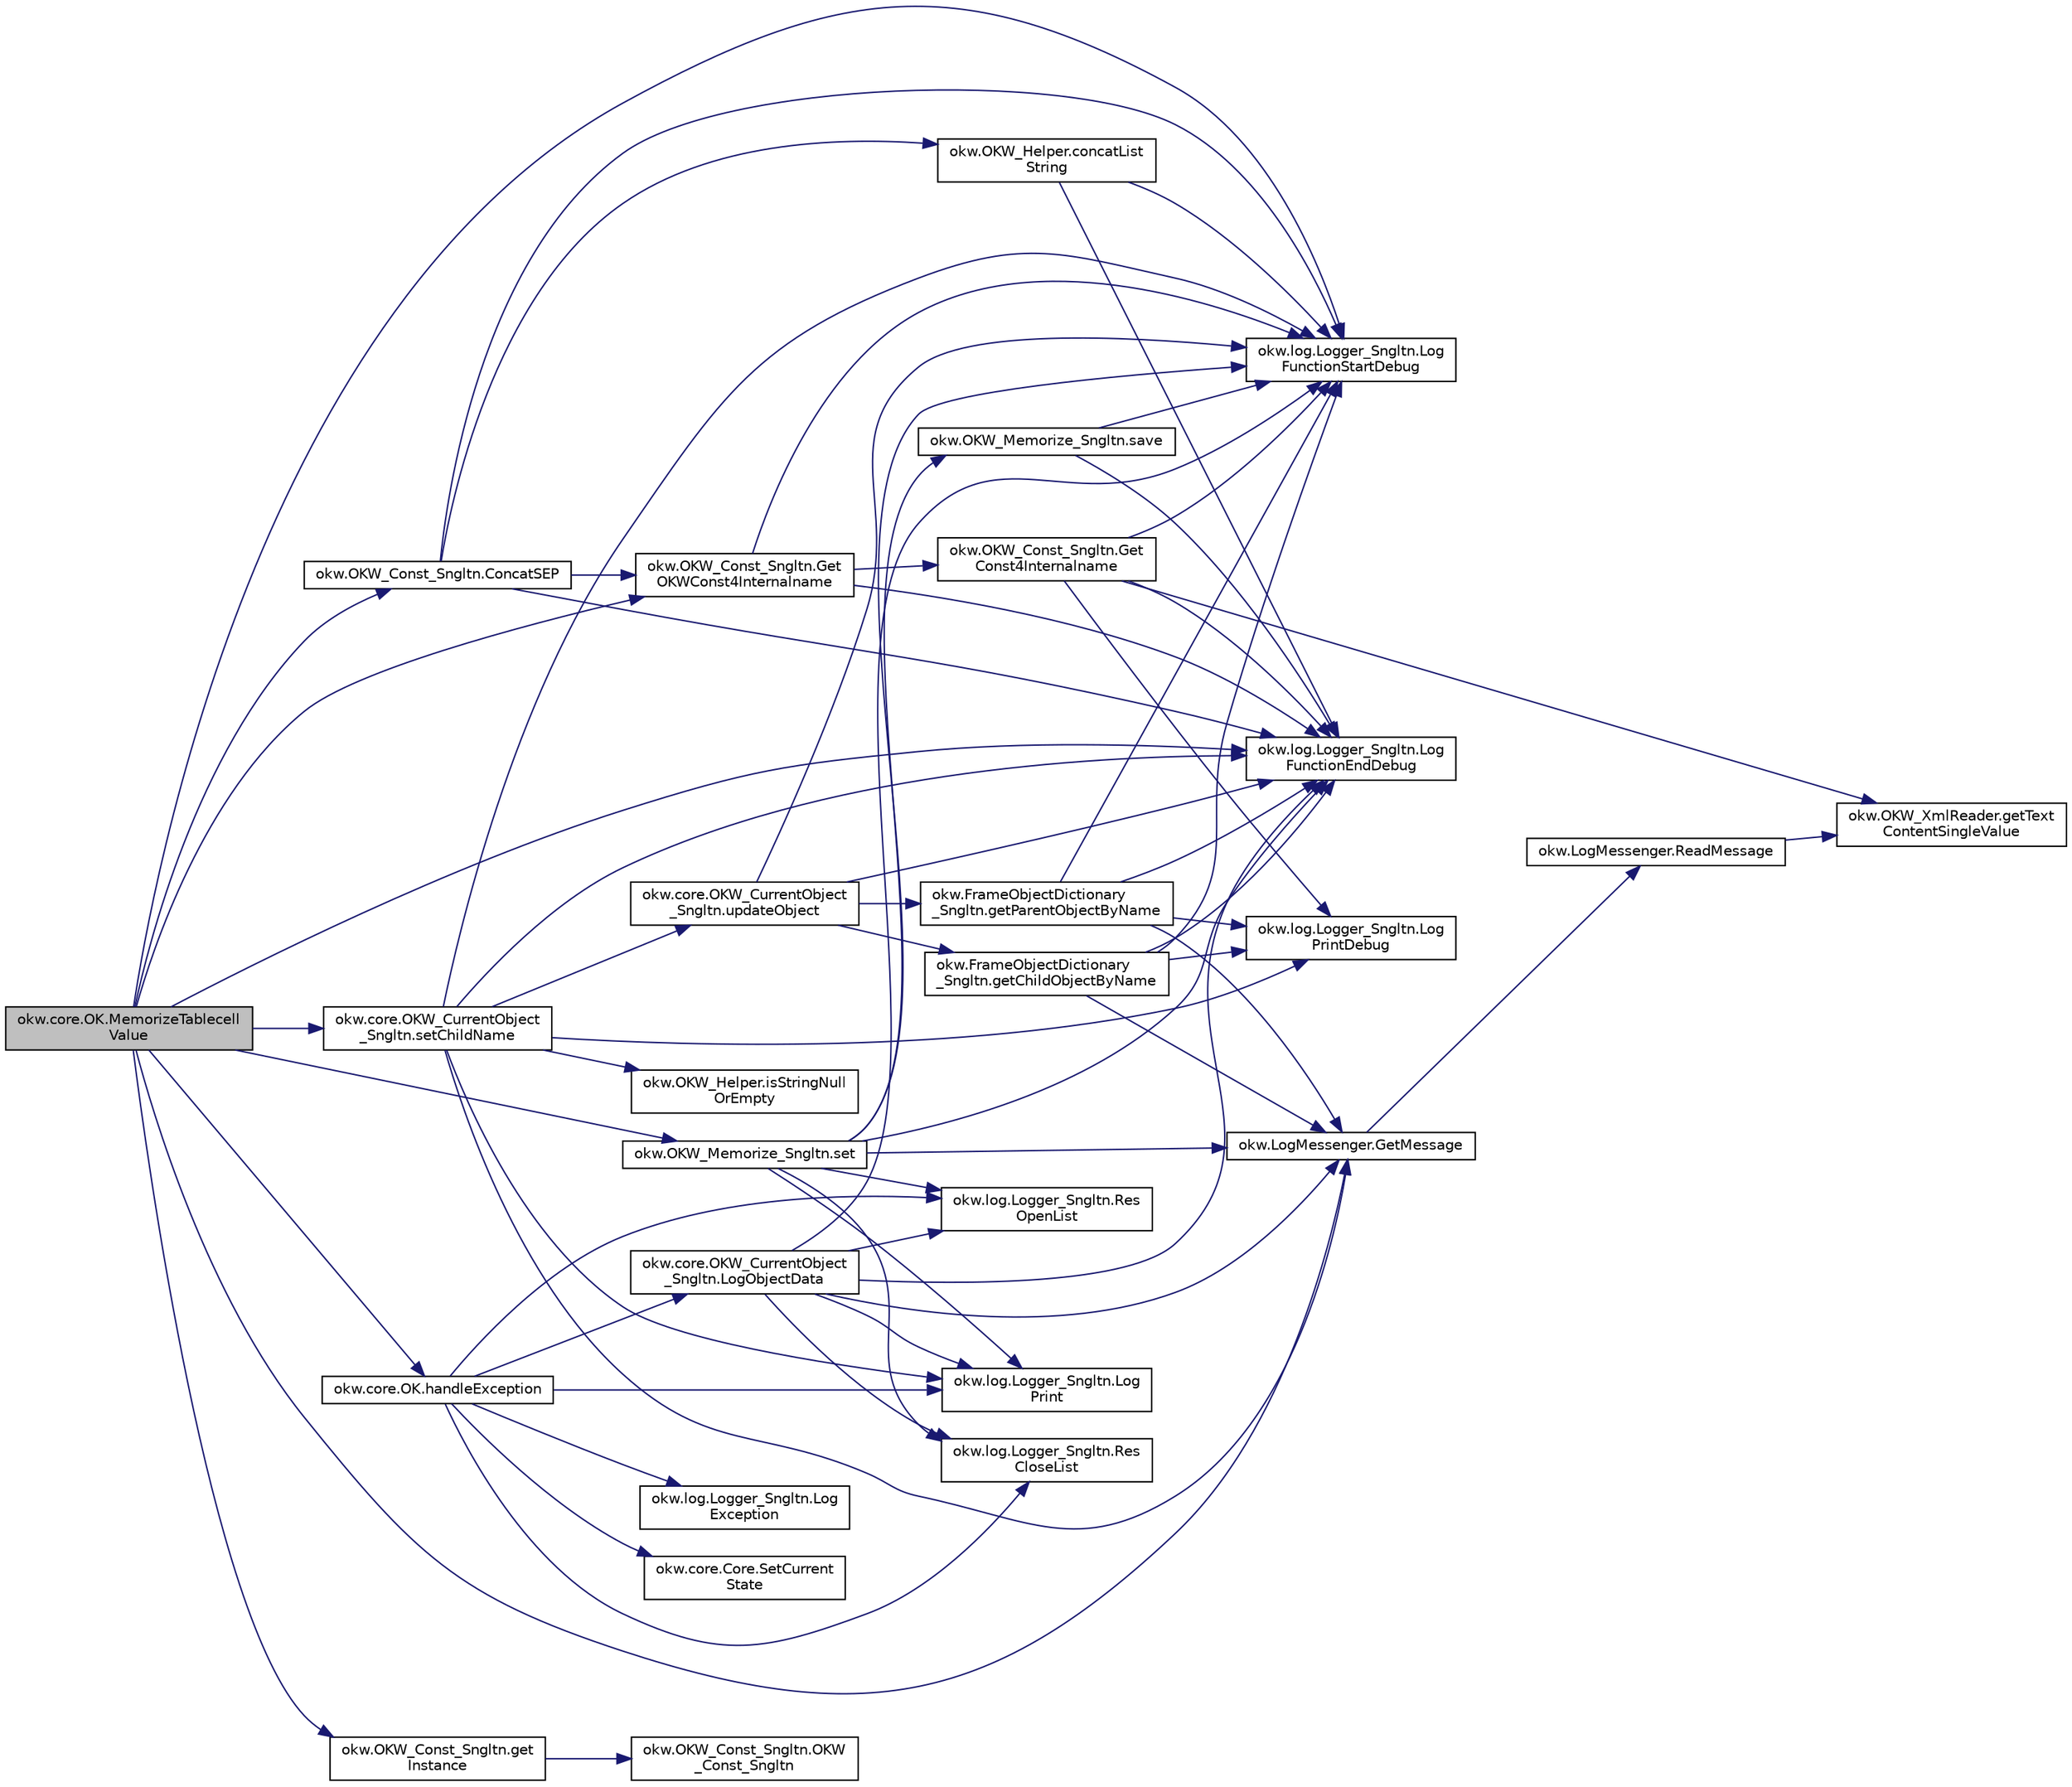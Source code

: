 digraph "okw.core.OK.MemorizeTablecellValue"
{
 // INTERACTIVE_SVG=YES
 // LATEX_PDF_SIZE
  edge [fontname="Helvetica",fontsize="10",labelfontname="Helvetica",labelfontsize="10"];
  node [fontname="Helvetica",fontsize="10",shape=record];
  rankdir="LR";
  Node586 [label="okw.core.OK.MemorizeTablecell\lValue",height=0.2,width=0.4,color="black", fillcolor="grey75", style="filled", fontcolor="black",tooltip="Merkt sich den Wert der gegebenen Zelle in der Tabelle. throws Exception"];
  Node586 -> Node587 [color="midnightblue",fontsize="10",style="solid",fontname="Helvetica"];
  Node587 [label="okw.log.Logger_Sngltn.Log\lFunctionStartDebug",height=0.2,width=0.4,color="black", fillcolor="white", style="filled",URL="$classokw_1_1log_1_1_logger___sngltn.html#a2d4c3d22d2a52b92873ee2f3853d9c42",tooltip="LogFunctionStartDebug:"];
  Node586 -> Node588 [color="midnightblue",fontsize="10",style="solid",fontname="Helvetica"];
  Node588 [label="okw.OKW_Const_Sngltn.get\lInstance",height=0.2,width=0.4,color="black", fillcolor="white", style="filled",URL="$classokw_1_1_o_k_w___const___sngltn.html#afdb8f095b58cbd870dbb8eb353e3b0bf",tooltip="Holt die einzige Instanz dieser Klasse."];
  Node588 -> Node589 [color="midnightblue",fontsize="10",style="solid",fontname="Helvetica"];
  Node589 [label="okw.OKW_Const_Sngltn.OKW\l_Const_Sngltn",height=0.2,width=0.4,color="black", fillcolor="white", style="filled",URL="$classokw_1_1_o_k_w___const___sngltn.html#a8404c43fc549df30d37c369c7d6e89ae",tooltip="Privater Konstruktor ohne Parameter im Entwurfsmuster Singelton initialisiert die Klasse OKW_Const."];
  Node586 -> Node590 [color="midnightblue",fontsize="10",style="solid",fontname="Helvetica"];
  Node590 [label="okw.OKW_Const_Sngltn.Get\lOKWConst4Internalname",height=0.2,width=0.4,color="black", fillcolor="white", style="filled",URL="$classokw_1_1_o_k_w___const___sngltn.html#a02c05c79f7ea6e862a81a64ce23941fd",tooltip="Methode ermittelt für Internalname und der aktuell eingestellten Sprache den Wert für OKWConst."];
  Node590 -> Node587 [color="midnightblue",fontsize="10",style="solid",fontname="Helvetica"];
  Node590 -> Node591 [color="midnightblue",fontsize="10",style="solid",fontname="Helvetica"];
  Node591 [label="okw.OKW_Const_Sngltn.Get\lConst4Internalname",height=0.2,width=0.4,color="black", fillcolor="white", style="filled",URL="$classokw_1_1_o_k_w___const___sngltn.html#a51cde06bf07e855ba4d69ff36b9a27f7",tooltip="Methode ermittelt für Internalname und der aktuell eingestellten Sprache den Wert für Const."];
  Node591 -> Node587 [color="midnightblue",fontsize="10",style="solid",fontname="Helvetica"];
  Node591 -> Node592 [color="midnightblue",fontsize="10",style="solid",fontname="Helvetica"];
  Node592 [label="okw.log.Logger_Sngltn.Log\lPrintDebug",height=0.2,width=0.4,color="black", fillcolor="white", style="filled",URL="$classokw_1_1log_1_1_logger___sngltn.html#a313f97c79ba4662d9daaf7f537dd02f4",tooltip="Loggt eine Nachricht."];
  Node591 -> Node593 [color="midnightblue",fontsize="10",style="solid",fontname="Helvetica"];
  Node593 [label="okw.OKW_XmlReader.getText\lContentSingleValue",height=0.2,width=0.4,color="black", fillcolor="white", style="filled",URL="$classokw_1_1_o_k_w___xml_reader.html#ab920b5335a2e1429c14cc5f8e79f39eb",tooltip="Lies den TextContent eines Tag."];
  Node591 -> Node594 [color="midnightblue",fontsize="10",style="solid",fontname="Helvetica"];
  Node594 [label="okw.log.Logger_Sngltn.Log\lFunctionEndDebug",height=0.2,width=0.4,color="black", fillcolor="white", style="filled",URL="$classokw_1_1log_1_1_logger___sngltn.html#a91b192a4e0381f6d02b791693d0fab84",tooltip="LogFunctionEndDebug:"];
  Node590 -> Node594 [color="midnightblue",fontsize="10",style="solid",fontname="Helvetica"];
  Node586 -> Node595 [color="midnightblue",fontsize="10",style="solid",fontname="Helvetica"];
  Node595 [label="okw.LogMessenger.GetMessage",height=0.2,width=0.4,color="black", fillcolor="white", style="filled",URL="$classokw_1_1_log_messenger.html#af225d1f037d47b3b085175c09d78bdd2",tooltip="Holt die Log-Meldung für MethodeNmae/Textkey ohne weitere Parameter."];
  Node595 -> Node596 [color="midnightblue",fontsize="10",style="solid",fontname="Helvetica"];
  Node596 [label="okw.LogMessenger.ReadMessage",height=0.2,width=0.4,color="black", fillcolor="white", style="filled",URL="$classokw_1_1_log_messenger.html#a530cd6ab82ec82a04206a2e976ec06e3",tooltip="Interne Kernfunktion holt die Log-Meldung mit Platzhaltern aus der XML-Datei."];
  Node596 -> Node593 [color="midnightblue",fontsize="10",style="solid",fontname="Helvetica"];
  Node586 -> Node597 [color="midnightblue",fontsize="10",style="solid",fontname="Helvetica"];
  Node597 [label="okw.core.OKW_CurrentObject\l_Sngltn.setChildName",height=0.2,width=0.4,color="black", fillcolor="white", style="filled",URL="$classokw_1_1core_1_1_o_k_w___current_object___sngltn.html#a461fa1ff29f4bc4a9798707ea7b71849",tooltip="Setzt das Kindobjekt."];
  Node597 -> Node587 [color="midnightblue",fontsize="10",style="solid",fontname="Helvetica"];
  Node597 -> Node592 [color="midnightblue",fontsize="10",style="solid",fontname="Helvetica"];
  Node597 -> Node595 [color="midnightblue",fontsize="10",style="solid",fontname="Helvetica"];
  Node597 -> Node598 [color="midnightblue",fontsize="10",style="solid",fontname="Helvetica"];
  Node598 [label="okw.OKW_Helper.isStringNull\lOrEmpty",height=0.2,width=0.4,color="black", fillcolor="white", style="filled",URL="$classokw_1_1_o_k_w___helper.html#a3a7ba0f42b29adf70574830688e72e4a",tooltip="Prüft ob der gegeben String fpsStrin null oder leer (\"\") ist."];
  Node597 -> Node599 [color="midnightblue",fontsize="10",style="solid",fontname="Helvetica"];
  Node599 [label="okw.log.Logger_Sngltn.Log\lPrint",height=0.2,width=0.4,color="black", fillcolor="white", style="filled",URL="$classokw_1_1log_1_1_logger___sngltn.html#a8ebceaddd6cc6963ddb8e08c72ea808c",tooltip="LogPrint Function: Prints the values of expressions to the results file."];
  Node597 -> Node600 [color="midnightblue",fontsize="10",style="solid",fontname="Helvetica"];
  Node600 [label="okw.core.OKW_CurrentObject\l_Sngltn.updateObject",height=0.2,width=0.4,color="black", fillcolor="white", style="filled",URL="$classokw_1_1core_1_1_o_k_w___current_object___sngltn.html#a51204f2563ba8defb737da6653705819",tooltip="Methode aktualisert zwei Werte:"];
  Node600 -> Node587 [color="midnightblue",fontsize="10",style="solid",fontname="Helvetica"];
  Node600 -> Node601 [color="midnightblue",fontsize="10",style="solid",fontname="Helvetica"];
  Node601 [label="okw.FrameObjectDictionary\l_Sngltn.getParentObjectByName",height=0.2,width=0.4,color="black", fillcolor="white", style="filled",URL="$classokw_1_1_frame_object_dictionary___sngltn.html#aeec07d71cbebe71ec3ec4d27e86d6c5c",tooltip="Die Methode liefert das Frame-Object des gegebenen FN eines Fensterobjektes zurück."];
  Node601 -> Node587 [color="midnightblue",fontsize="10",style="solid",fontname="Helvetica"];
  Node601 -> Node592 [color="midnightblue",fontsize="10",style="solid",fontname="Helvetica"];
  Node601 -> Node595 [color="midnightblue",fontsize="10",style="solid",fontname="Helvetica"];
  Node601 -> Node594 [color="midnightblue",fontsize="10",style="solid",fontname="Helvetica"];
  Node600 -> Node602 [color="midnightblue",fontsize="10",style="solid",fontname="Helvetica"];
  Node602 [label="okw.FrameObjectDictionary\l_Sngltn.getChildObjectByName",height=0.2,width=0.4,color="black", fillcolor="white", style="filled",URL="$classokw_1_1_frame_object_dictionary___sngltn.html#a0a71734828093357dfc88b5fa242e361",tooltip="Die Methode liefert das Objekt des gegebenen Kindobjekttests zurück."];
  Node602 -> Node587 [color="midnightblue",fontsize="10",style="solid",fontname="Helvetica"];
  Node602 -> Node592 [color="midnightblue",fontsize="10",style="solid",fontname="Helvetica"];
  Node602 -> Node595 [color="midnightblue",fontsize="10",style="solid",fontname="Helvetica"];
  Node602 -> Node594 [color="midnightblue",fontsize="10",style="solid",fontname="Helvetica"];
  Node600 -> Node594 [color="midnightblue",fontsize="10",style="solid",fontname="Helvetica"];
  Node597 -> Node594 [color="midnightblue",fontsize="10",style="solid",fontname="Helvetica"];
  Node586 -> Node603 [color="midnightblue",fontsize="10",style="solid",fontname="Helvetica"];
  Node603 [label="okw.OKW_Const_Sngltn.ConcatSEP",height=0.2,width=0.4,color="black", fillcolor="white", style="filled",URL="$classokw_1_1_o_k_w___const___sngltn.html#a8002f97f9fc96fbb3cfdbe04351e23b4",tooltip="Methode verbindet die einzelne Strings eines List<Strings> zu einem string und trennt diese mit der K..."];
  Node603 -> Node587 [color="midnightblue",fontsize="10",style="solid",fontname="Helvetica"];
  Node603 -> Node604 [color="midnightblue",fontsize="10",style="solid",fontname="Helvetica"];
  Node604 [label="okw.OKW_Helper.concatList\lString",height=0.2,width=0.4,color="black", fillcolor="white", style="filled",URL="$classokw_1_1_o_k_w___helper.html#ac27bd4b709ec8ac0c87afb72ff7d12f9",tooltip="Wandelt List<String> in einen String um und trennt die Werte durch das vorgegebene Trennzeichen vonei..."];
  Node604 -> Node587 [color="midnightblue",fontsize="10",style="solid",fontname="Helvetica"];
  Node604 -> Node594 [color="midnightblue",fontsize="10",style="solid",fontname="Helvetica"];
  Node603 -> Node590 [color="midnightblue",fontsize="10",style="solid",fontname="Helvetica"];
  Node603 -> Node594 [color="midnightblue",fontsize="10",style="solid",fontname="Helvetica"];
  Node586 -> Node605 [color="midnightblue",fontsize="10",style="solid",fontname="Helvetica"];
  Node605 [label="okw.OKW_Memorize_Sngltn.set",height=0.2,width=0.4,color="black", fillcolor="white", style="filled",URL="$classokw_1_1_o_k_w___memorize___sngltn.html#a77acdbf6b56b381439a16f96b54e6fbd",tooltip="Setzt/Merkt sich das MemKey/Value-Paar."];
  Node605 -> Node587 [color="midnightblue",fontsize="10",style="solid",fontname="Helvetica"];
  Node605 -> Node595 [color="midnightblue",fontsize="10",style="solid",fontname="Helvetica"];
  Node605 -> Node606 [color="midnightblue",fontsize="10",style="solid",fontname="Helvetica"];
  Node606 [label="okw.log.Logger_Sngltn.Res\lOpenList",height=0.2,width=0.4,color="black", fillcolor="white", style="filled",URL="$classokw_1_1log_1_1_logger___sngltn.html#ab4fc711bb4c754f251372ff3b14ab9c9",tooltip="Creates a new hierarchical level in the results file."];
  Node605 -> Node599 [color="midnightblue",fontsize="10",style="solid",fontname="Helvetica"];
  Node605 -> Node607 [color="midnightblue",fontsize="10",style="solid",fontname="Helvetica"];
  Node607 [label="okw.log.Logger_Sngltn.Res\lCloseList",height=0.2,width=0.4,color="black", fillcolor="white", style="filled",URL="$classokw_1_1log_1_1_logger___sngltn.html#a9b54104f7e0b4c0a473877b19dfaed56",tooltip="Closes a hierarchical level in the results file that was opened with ResOpenList."];
  Node605 -> Node608 [color="midnightblue",fontsize="10",style="solid",fontname="Helvetica"];
  Node608 [label="okw.OKW_Memorize_Sngltn.save",height=0.2,width=0.4,color="black", fillcolor="white", style="filled",URL="$classokw_1_1_o_k_w___memorize___sngltn.html#a3ff14b0c6e596369e1437c59888a104f",tooltip="Liest die Werte der Klasse OKW_Memorize aus einer Datei, gegeben in OKW.OKW_Ini.Xml_Ini_xml,..."];
  Node608 -> Node587 [color="midnightblue",fontsize="10",style="solid",fontname="Helvetica"];
  Node608 -> Node594 [color="midnightblue",fontsize="10",style="solid",fontname="Helvetica"];
  Node605 -> Node594 [color="midnightblue",fontsize="10",style="solid",fontname="Helvetica"];
  Node586 -> Node609 [color="midnightblue",fontsize="10",style="solid",fontname="Helvetica"];
  Node609 [label="okw.core.OK.handleException",height=0.2,width=0.4,color="black", fillcolor="white", style="filled",URL="$classokw_1_1core_1_1_o_k.html#a5a6db6a457bcb71c893f5d4eb615b2b7",tooltip="Zentrale Exception-Behandlung."];
  Node609 -> Node599 [color="midnightblue",fontsize="10",style="solid",fontname="Helvetica"];
  Node609 -> Node610 [color="midnightblue",fontsize="10",style="solid",fontname="Helvetica"];
  Node610 [label="okw.log.Logger_Sngltn.Log\lException",height=0.2,width=0.4,color="black", fillcolor="white", style="filled",URL="$classokw_1_1log_1_1_logger___sngltn.html#aa29d396a2b9df1ac57079d777c548181",tooltip="LogException Function: Logs a Script Exception to the results file."];
  Node609 -> Node606 [color="midnightblue",fontsize="10",style="solid",fontname="Helvetica"];
  Node609 -> Node607 [color="midnightblue",fontsize="10",style="solid",fontname="Helvetica"];
  Node609 -> Node611 [color="midnightblue",fontsize="10",style="solid",fontname="Helvetica"];
  Node611 [label="okw.core.OKW_CurrentObject\l_Sngltn.LogObjectData",height=0.2,width=0.4,color="black", fillcolor="white", style="filled",URL="$classokw_1_1core_1_1_o_k_w___current_object___sngltn.html#a01b48f2c86a2f91909143ee9063dfd86",tooltip="Methode gibt alle wichtigen Informationen zum aktuellen Objekt aus."];
  Node611 -> Node587 [color="midnightblue",fontsize="10",style="solid",fontname="Helvetica"];
  Node611 -> Node606 [color="midnightblue",fontsize="10",style="solid",fontname="Helvetica"];
  Node611 -> Node599 [color="midnightblue",fontsize="10",style="solid",fontname="Helvetica"];
  Node611 -> Node595 [color="midnightblue",fontsize="10",style="solid",fontname="Helvetica"];
  Node611 -> Node607 [color="midnightblue",fontsize="10",style="solid",fontname="Helvetica"];
  Node611 -> Node594 [color="midnightblue",fontsize="10",style="solid",fontname="Helvetica"];
  Node609 -> Node612 [color="midnightblue",fontsize="10",style="solid",fontname="Helvetica"];
  Node612 [label="okw.core.Core.SetCurrent\lState",height=0.2,width=0.4,color="black", fillcolor="white", style="filled",URL="$classokw_1_1core_1_1_core.html#aafe6e3d88e810dabf350b37058d4af97",tooltip="Setter zum Setzen des aktuellen Zustandes."];
  Node586 -> Node594 [color="midnightblue",fontsize="10",style="solid",fontname="Helvetica"];
}
